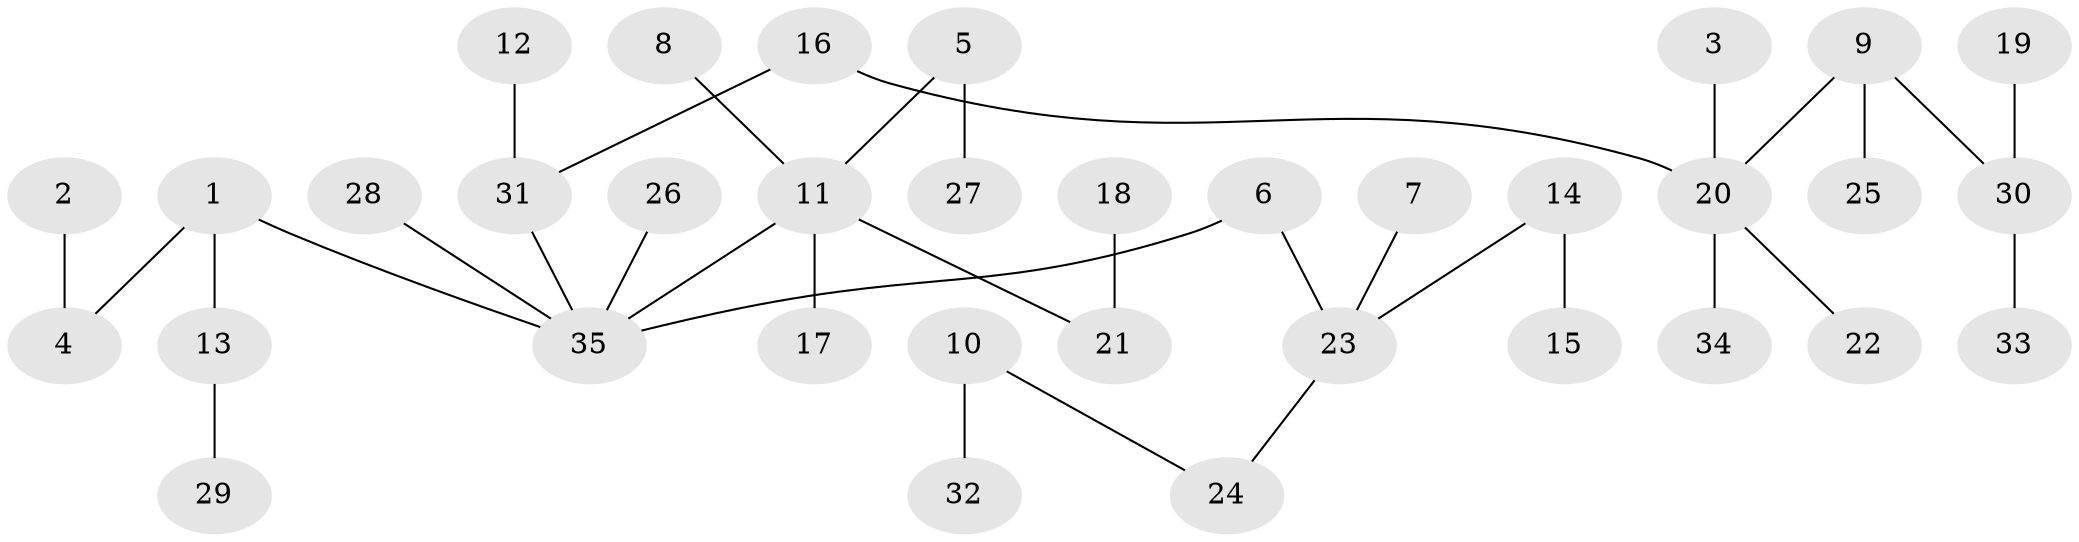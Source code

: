 // original degree distribution, {3: 0.16521739130434782, 6: 0.02608695652173913, 5: 0.02608695652173913, 4: 0.06086956521739131, 2: 0.23478260869565218, 1: 0.48695652173913045}
// Generated by graph-tools (version 1.1) at 2025/37/03/04/25 23:37:19]
// undirected, 35 vertices, 34 edges
graph export_dot {
  node [color=gray90,style=filled];
  1;
  2;
  3;
  4;
  5;
  6;
  7;
  8;
  9;
  10;
  11;
  12;
  13;
  14;
  15;
  16;
  17;
  18;
  19;
  20;
  21;
  22;
  23;
  24;
  25;
  26;
  27;
  28;
  29;
  30;
  31;
  32;
  33;
  34;
  35;
  1 -- 4 [weight=1.0];
  1 -- 13 [weight=1.0];
  1 -- 35 [weight=1.0];
  2 -- 4 [weight=1.0];
  3 -- 20 [weight=1.0];
  5 -- 11 [weight=1.0];
  5 -- 27 [weight=1.0];
  6 -- 23 [weight=1.0];
  6 -- 35 [weight=1.0];
  7 -- 23 [weight=1.0];
  8 -- 11 [weight=1.0];
  9 -- 20 [weight=1.0];
  9 -- 25 [weight=1.0];
  9 -- 30 [weight=1.0];
  10 -- 24 [weight=1.0];
  10 -- 32 [weight=1.0];
  11 -- 17 [weight=1.0];
  11 -- 21 [weight=1.0];
  11 -- 35 [weight=1.0];
  12 -- 31 [weight=1.0];
  13 -- 29 [weight=1.0];
  14 -- 15 [weight=1.0];
  14 -- 23 [weight=1.0];
  16 -- 20 [weight=1.0];
  16 -- 31 [weight=1.0];
  18 -- 21 [weight=1.0];
  19 -- 30 [weight=1.0];
  20 -- 22 [weight=1.0];
  20 -- 34 [weight=1.0];
  23 -- 24 [weight=1.0];
  26 -- 35 [weight=1.0];
  28 -- 35 [weight=1.0];
  30 -- 33 [weight=1.0];
  31 -- 35 [weight=1.0];
}
